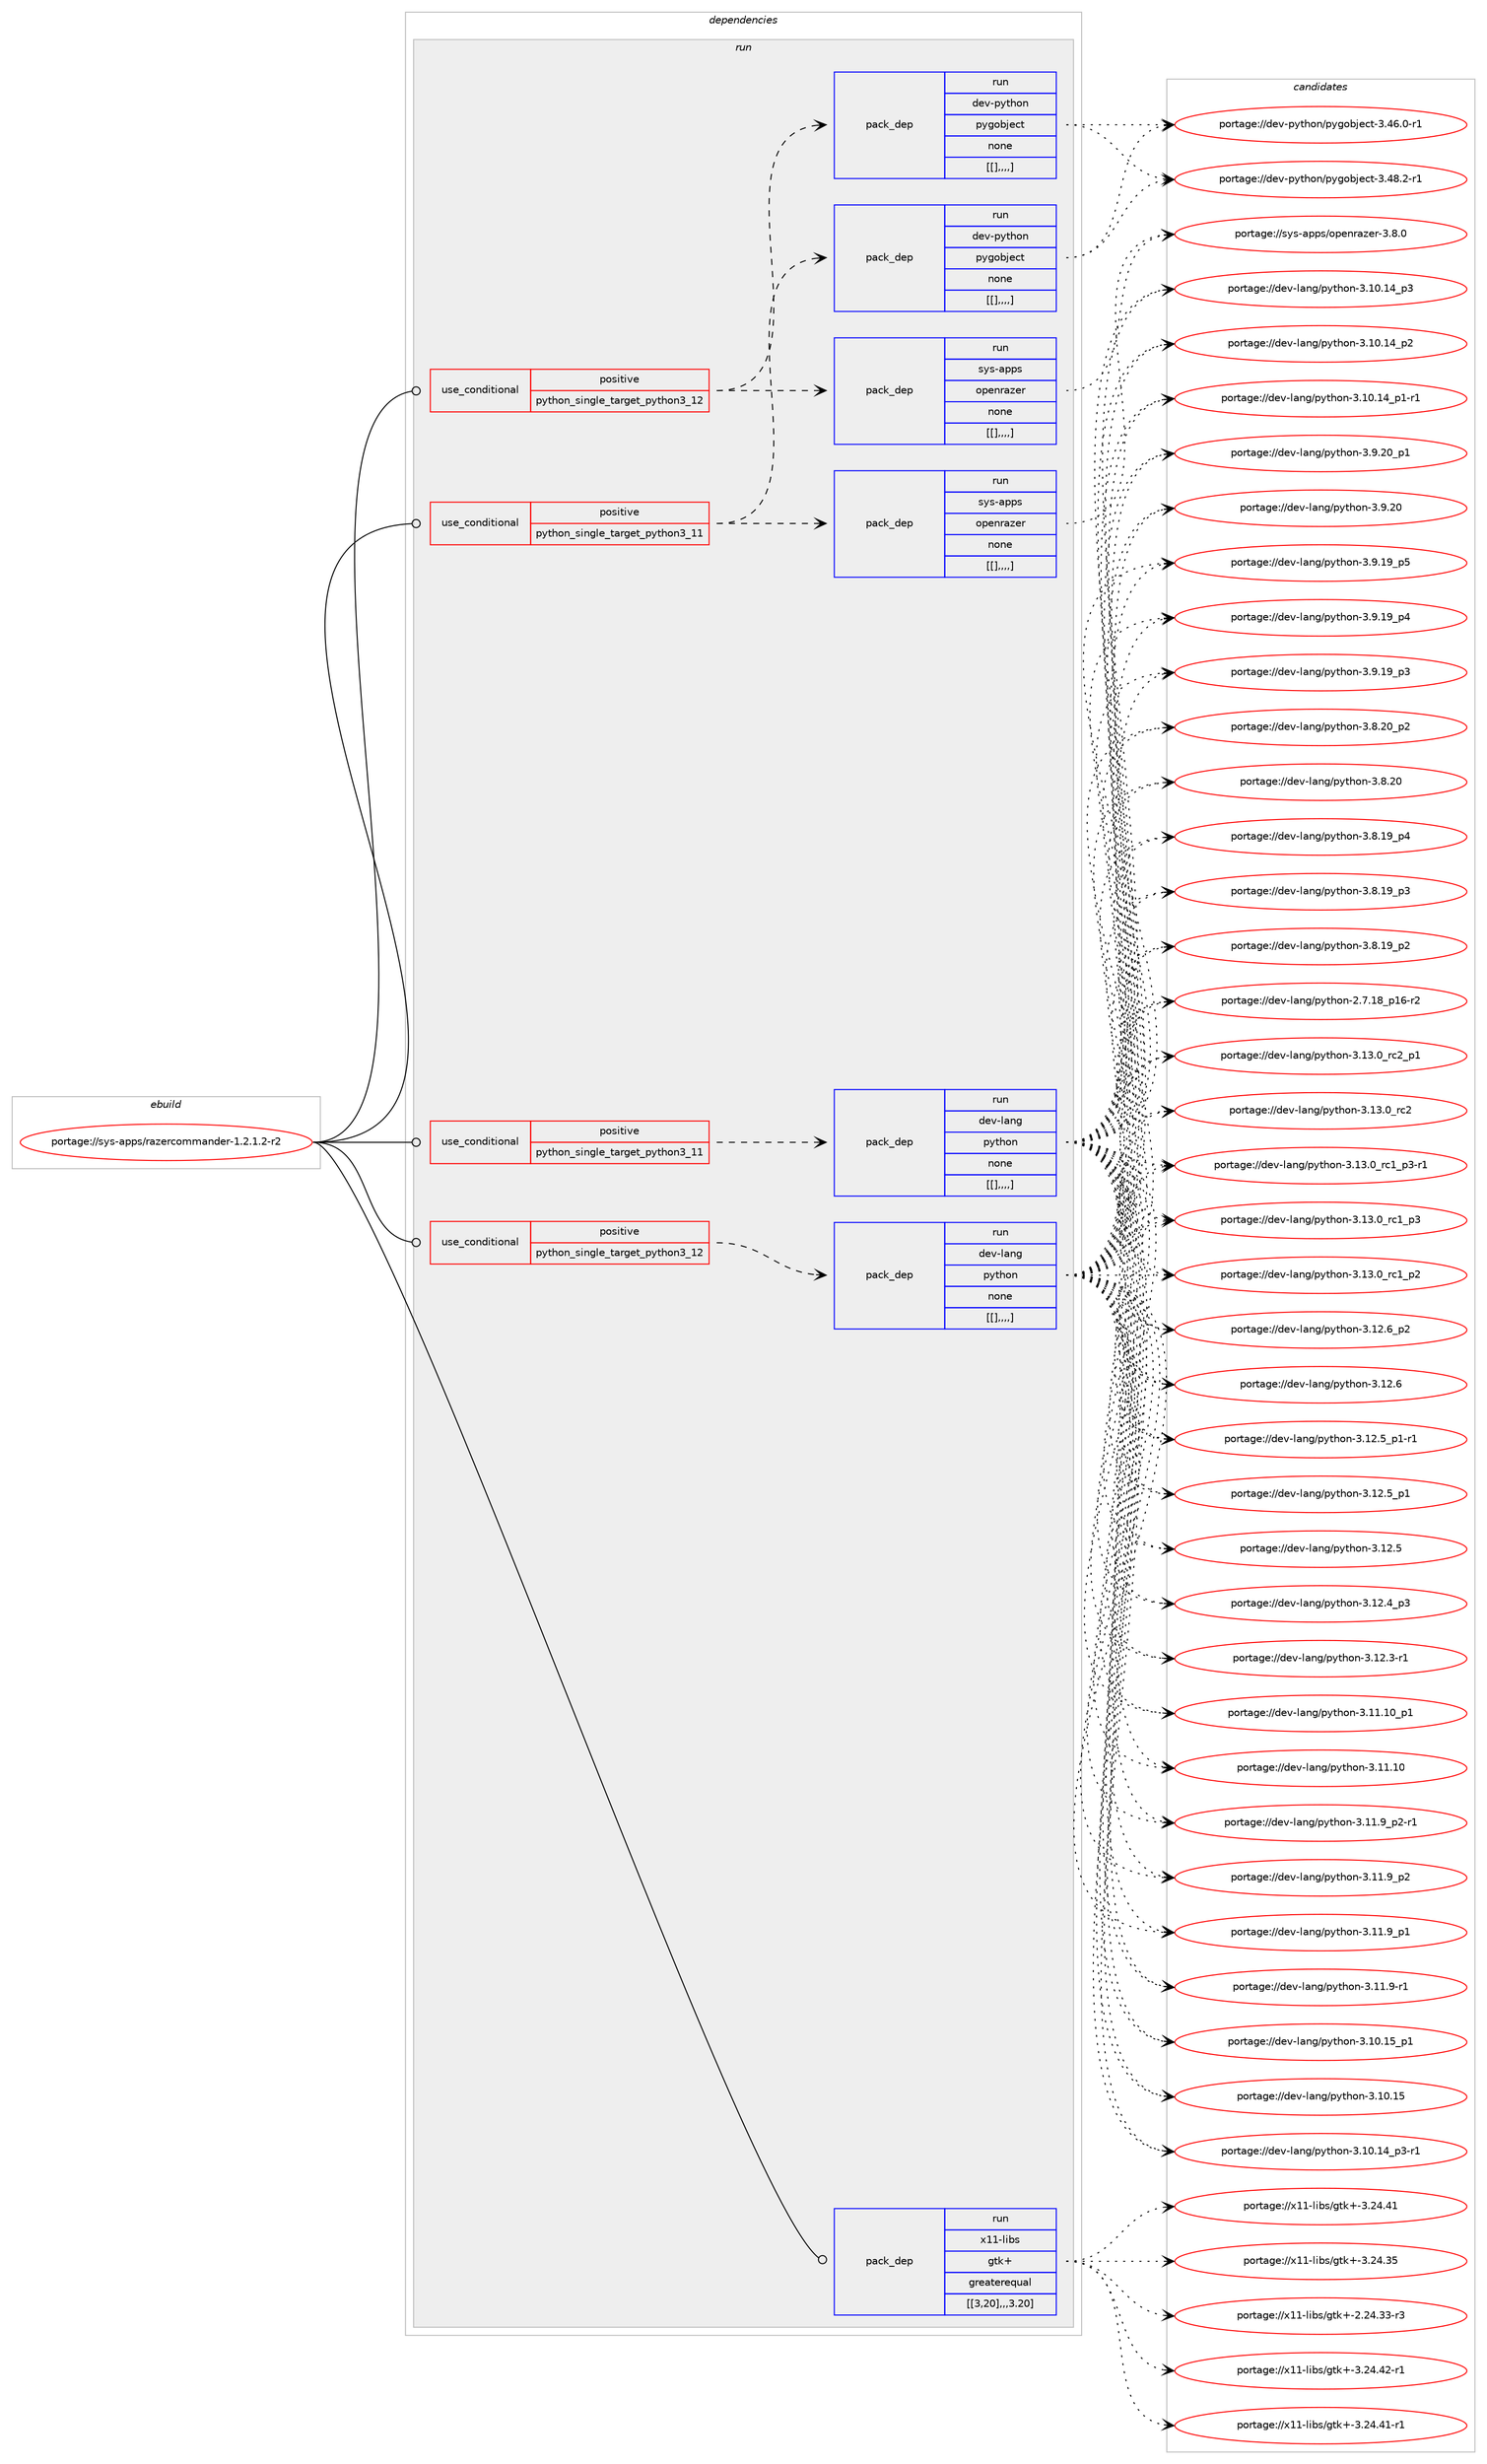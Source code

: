 digraph prolog {

# *************
# Graph options
# *************

newrank=true;
concentrate=true;
compound=true;
graph [rankdir=LR,fontname=Helvetica,fontsize=10,ranksep=1.5];#, ranksep=2.5, nodesep=0.2];
edge  [arrowhead=vee];
node  [fontname=Helvetica,fontsize=10];

# **********
# The ebuild
# **********

subgraph cluster_leftcol {
color=gray;
label=<<i>ebuild</i>>;
id [label="portage://sys-apps/razercommander-1.2.1.2-r2", color=red, width=4, href="../sys-apps/razercommander-1.2.1.2-r2.svg"];
}

# ****************
# The dependencies
# ****************

subgraph cluster_midcol {
color=gray;
label=<<i>dependencies</i>>;
subgraph cluster_compile {
fillcolor="#eeeeee";
style=filled;
label=<<i>compile</i>>;
}
subgraph cluster_compileandrun {
fillcolor="#eeeeee";
style=filled;
label=<<i>compile and run</i>>;
}
subgraph cluster_run {
fillcolor="#eeeeee";
style=filled;
label=<<i>run</i>>;
subgraph cond115661 {
dependency432930 [label=<<TABLE BORDER="0" CELLBORDER="1" CELLSPACING="0" CELLPADDING="4"><TR><TD ROWSPAN="3" CELLPADDING="10">use_conditional</TD></TR><TR><TD>positive</TD></TR><TR><TD>python_single_target_python3_11</TD></TR></TABLE>>, shape=none, color=red];
subgraph pack314329 {
dependency432931 [label=<<TABLE BORDER="0" CELLBORDER="1" CELLSPACING="0" CELLPADDING="4" WIDTH="220"><TR><TD ROWSPAN="6" CELLPADDING="30">pack_dep</TD></TR><TR><TD WIDTH="110">run</TD></TR><TR><TD>dev-lang</TD></TR><TR><TD>python</TD></TR><TR><TD>none</TD></TR><TR><TD>[[],,,,]</TD></TR></TABLE>>, shape=none, color=blue];
}
dependency432930:e -> dependency432931:w [weight=20,style="dashed",arrowhead="vee"];
}
id:e -> dependency432930:w [weight=20,style="solid",arrowhead="odot"];
subgraph cond115662 {
dependency432932 [label=<<TABLE BORDER="0" CELLBORDER="1" CELLSPACING="0" CELLPADDING="4"><TR><TD ROWSPAN="3" CELLPADDING="10">use_conditional</TD></TR><TR><TD>positive</TD></TR><TR><TD>python_single_target_python3_11</TD></TR></TABLE>>, shape=none, color=red];
subgraph pack314330 {
dependency432933 [label=<<TABLE BORDER="0" CELLBORDER="1" CELLSPACING="0" CELLPADDING="4" WIDTH="220"><TR><TD ROWSPAN="6" CELLPADDING="30">pack_dep</TD></TR><TR><TD WIDTH="110">run</TD></TR><TR><TD>dev-python</TD></TR><TR><TD>pygobject</TD></TR><TR><TD>none</TD></TR><TR><TD>[[],,,,]</TD></TR></TABLE>>, shape=none, color=blue];
}
dependency432932:e -> dependency432933:w [weight=20,style="dashed",arrowhead="vee"];
subgraph pack314331 {
dependency432934 [label=<<TABLE BORDER="0" CELLBORDER="1" CELLSPACING="0" CELLPADDING="4" WIDTH="220"><TR><TD ROWSPAN="6" CELLPADDING="30">pack_dep</TD></TR><TR><TD WIDTH="110">run</TD></TR><TR><TD>sys-apps</TD></TR><TR><TD>openrazer</TD></TR><TR><TD>none</TD></TR><TR><TD>[[],,,,]</TD></TR></TABLE>>, shape=none, color=blue];
}
dependency432932:e -> dependency432934:w [weight=20,style="dashed",arrowhead="vee"];
}
id:e -> dependency432932:w [weight=20,style="solid",arrowhead="odot"];
subgraph cond115663 {
dependency432935 [label=<<TABLE BORDER="0" CELLBORDER="1" CELLSPACING="0" CELLPADDING="4"><TR><TD ROWSPAN="3" CELLPADDING="10">use_conditional</TD></TR><TR><TD>positive</TD></TR><TR><TD>python_single_target_python3_12</TD></TR></TABLE>>, shape=none, color=red];
subgraph pack314332 {
dependency432936 [label=<<TABLE BORDER="0" CELLBORDER="1" CELLSPACING="0" CELLPADDING="4" WIDTH="220"><TR><TD ROWSPAN="6" CELLPADDING="30">pack_dep</TD></TR><TR><TD WIDTH="110">run</TD></TR><TR><TD>dev-lang</TD></TR><TR><TD>python</TD></TR><TR><TD>none</TD></TR><TR><TD>[[],,,,]</TD></TR></TABLE>>, shape=none, color=blue];
}
dependency432935:e -> dependency432936:w [weight=20,style="dashed",arrowhead="vee"];
}
id:e -> dependency432935:w [weight=20,style="solid",arrowhead="odot"];
subgraph cond115664 {
dependency432937 [label=<<TABLE BORDER="0" CELLBORDER="1" CELLSPACING="0" CELLPADDING="4"><TR><TD ROWSPAN="3" CELLPADDING="10">use_conditional</TD></TR><TR><TD>positive</TD></TR><TR><TD>python_single_target_python3_12</TD></TR></TABLE>>, shape=none, color=red];
subgraph pack314333 {
dependency432938 [label=<<TABLE BORDER="0" CELLBORDER="1" CELLSPACING="0" CELLPADDING="4" WIDTH="220"><TR><TD ROWSPAN="6" CELLPADDING="30">pack_dep</TD></TR><TR><TD WIDTH="110">run</TD></TR><TR><TD>dev-python</TD></TR><TR><TD>pygobject</TD></TR><TR><TD>none</TD></TR><TR><TD>[[],,,,]</TD></TR></TABLE>>, shape=none, color=blue];
}
dependency432937:e -> dependency432938:w [weight=20,style="dashed",arrowhead="vee"];
subgraph pack314334 {
dependency432939 [label=<<TABLE BORDER="0" CELLBORDER="1" CELLSPACING="0" CELLPADDING="4" WIDTH="220"><TR><TD ROWSPAN="6" CELLPADDING="30">pack_dep</TD></TR><TR><TD WIDTH="110">run</TD></TR><TR><TD>sys-apps</TD></TR><TR><TD>openrazer</TD></TR><TR><TD>none</TD></TR><TR><TD>[[],,,,]</TD></TR></TABLE>>, shape=none, color=blue];
}
dependency432937:e -> dependency432939:w [weight=20,style="dashed",arrowhead="vee"];
}
id:e -> dependency432937:w [weight=20,style="solid",arrowhead="odot"];
subgraph pack314335 {
dependency432940 [label=<<TABLE BORDER="0" CELLBORDER="1" CELLSPACING="0" CELLPADDING="4" WIDTH="220"><TR><TD ROWSPAN="6" CELLPADDING="30">pack_dep</TD></TR><TR><TD WIDTH="110">run</TD></TR><TR><TD>x11-libs</TD></TR><TR><TD>gtk+</TD></TR><TR><TD>greaterequal</TD></TR><TR><TD>[[3,20],,,3.20]</TD></TR></TABLE>>, shape=none, color=blue];
}
id:e -> dependency432940:w [weight=20,style="solid",arrowhead="odot"];
}
}

# **************
# The candidates
# **************

subgraph cluster_choices {
rank=same;
color=gray;
label=<<i>candidates</i>>;

subgraph choice314329 {
color=black;
nodesep=1;
choice100101118451089711010347112121116104111110455146495146489511499509511249 [label="portage://dev-lang/python-3.13.0_rc2_p1", color=red, width=4,href="../dev-lang/python-3.13.0_rc2_p1.svg"];
choice10010111845108971101034711212111610411111045514649514648951149950 [label="portage://dev-lang/python-3.13.0_rc2", color=red, width=4,href="../dev-lang/python-3.13.0_rc2.svg"];
choice1001011184510897110103471121211161041111104551464951464895114994995112514511449 [label="portage://dev-lang/python-3.13.0_rc1_p3-r1", color=red, width=4,href="../dev-lang/python-3.13.0_rc1_p3-r1.svg"];
choice100101118451089711010347112121116104111110455146495146489511499499511251 [label="portage://dev-lang/python-3.13.0_rc1_p3", color=red, width=4,href="../dev-lang/python-3.13.0_rc1_p3.svg"];
choice100101118451089711010347112121116104111110455146495146489511499499511250 [label="portage://dev-lang/python-3.13.0_rc1_p2", color=red, width=4,href="../dev-lang/python-3.13.0_rc1_p2.svg"];
choice100101118451089711010347112121116104111110455146495046549511250 [label="portage://dev-lang/python-3.12.6_p2", color=red, width=4,href="../dev-lang/python-3.12.6_p2.svg"];
choice10010111845108971101034711212111610411111045514649504654 [label="portage://dev-lang/python-3.12.6", color=red, width=4,href="../dev-lang/python-3.12.6.svg"];
choice1001011184510897110103471121211161041111104551464950465395112494511449 [label="portage://dev-lang/python-3.12.5_p1-r1", color=red, width=4,href="../dev-lang/python-3.12.5_p1-r1.svg"];
choice100101118451089711010347112121116104111110455146495046539511249 [label="portage://dev-lang/python-3.12.5_p1", color=red, width=4,href="../dev-lang/python-3.12.5_p1.svg"];
choice10010111845108971101034711212111610411111045514649504653 [label="portage://dev-lang/python-3.12.5", color=red, width=4,href="../dev-lang/python-3.12.5.svg"];
choice100101118451089711010347112121116104111110455146495046529511251 [label="portage://dev-lang/python-3.12.4_p3", color=red, width=4,href="../dev-lang/python-3.12.4_p3.svg"];
choice100101118451089711010347112121116104111110455146495046514511449 [label="portage://dev-lang/python-3.12.3-r1", color=red, width=4,href="../dev-lang/python-3.12.3-r1.svg"];
choice10010111845108971101034711212111610411111045514649494649489511249 [label="portage://dev-lang/python-3.11.10_p1", color=red, width=4,href="../dev-lang/python-3.11.10_p1.svg"];
choice1001011184510897110103471121211161041111104551464949464948 [label="portage://dev-lang/python-3.11.10", color=red, width=4,href="../dev-lang/python-3.11.10.svg"];
choice1001011184510897110103471121211161041111104551464949465795112504511449 [label="portage://dev-lang/python-3.11.9_p2-r1", color=red, width=4,href="../dev-lang/python-3.11.9_p2-r1.svg"];
choice100101118451089711010347112121116104111110455146494946579511250 [label="portage://dev-lang/python-3.11.9_p2", color=red, width=4,href="../dev-lang/python-3.11.9_p2.svg"];
choice100101118451089711010347112121116104111110455146494946579511249 [label="portage://dev-lang/python-3.11.9_p1", color=red, width=4,href="../dev-lang/python-3.11.9_p1.svg"];
choice100101118451089711010347112121116104111110455146494946574511449 [label="portage://dev-lang/python-3.11.9-r1", color=red, width=4,href="../dev-lang/python-3.11.9-r1.svg"];
choice10010111845108971101034711212111610411111045514649484649539511249 [label="portage://dev-lang/python-3.10.15_p1", color=red, width=4,href="../dev-lang/python-3.10.15_p1.svg"];
choice1001011184510897110103471121211161041111104551464948464953 [label="portage://dev-lang/python-3.10.15", color=red, width=4,href="../dev-lang/python-3.10.15.svg"];
choice100101118451089711010347112121116104111110455146494846495295112514511449 [label="portage://dev-lang/python-3.10.14_p3-r1", color=red, width=4,href="../dev-lang/python-3.10.14_p3-r1.svg"];
choice10010111845108971101034711212111610411111045514649484649529511251 [label="portage://dev-lang/python-3.10.14_p3", color=red, width=4,href="../dev-lang/python-3.10.14_p3.svg"];
choice10010111845108971101034711212111610411111045514649484649529511250 [label="portage://dev-lang/python-3.10.14_p2", color=red, width=4,href="../dev-lang/python-3.10.14_p2.svg"];
choice100101118451089711010347112121116104111110455146494846495295112494511449 [label="portage://dev-lang/python-3.10.14_p1-r1", color=red, width=4,href="../dev-lang/python-3.10.14_p1-r1.svg"];
choice100101118451089711010347112121116104111110455146574650489511249 [label="portage://dev-lang/python-3.9.20_p1", color=red, width=4,href="../dev-lang/python-3.9.20_p1.svg"];
choice10010111845108971101034711212111610411111045514657465048 [label="portage://dev-lang/python-3.9.20", color=red, width=4,href="../dev-lang/python-3.9.20.svg"];
choice100101118451089711010347112121116104111110455146574649579511253 [label="portage://dev-lang/python-3.9.19_p5", color=red, width=4,href="../dev-lang/python-3.9.19_p5.svg"];
choice100101118451089711010347112121116104111110455146574649579511252 [label="portage://dev-lang/python-3.9.19_p4", color=red, width=4,href="../dev-lang/python-3.9.19_p4.svg"];
choice100101118451089711010347112121116104111110455146574649579511251 [label="portage://dev-lang/python-3.9.19_p3", color=red, width=4,href="../dev-lang/python-3.9.19_p3.svg"];
choice100101118451089711010347112121116104111110455146564650489511250 [label="portage://dev-lang/python-3.8.20_p2", color=red, width=4,href="../dev-lang/python-3.8.20_p2.svg"];
choice10010111845108971101034711212111610411111045514656465048 [label="portage://dev-lang/python-3.8.20", color=red, width=4,href="../dev-lang/python-3.8.20.svg"];
choice100101118451089711010347112121116104111110455146564649579511252 [label="portage://dev-lang/python-3.8.19_p4", color=red, width=4,href="../dev-lang/python-3.8.19_p4.svg"];
choice100101118451089711010347112121116104111110455146564649579511251 [label="portage://dev-lang/python-3.8.19_p3", color=red, width=4,href="../dev-lang/python-3.8.19_p3.svg"];
choice100101118451089711010347112121116104111110455146564649579511250 [label="portage://dev-lang/python-3.8.19_p2", color=red, width=4,href="../dev-lang/python-3.8.19_p2.svg"];
choice100101118451089711010347112121116104111110455046554649569511249544511450 [label="portage://dev-lang/python-2.7.18_p16-r2", color=red, width=4,href="../dev-lang/python-2.7.18_p16-r2.svg"];
dependency432931:e -> choice100101118451089711010347112121116104111110455146495146489511499509511249:w [style=dotted,weight="100"];
dependency432931:e -> choice10010111845108971101034711212111610411111045514649514648951149950:w [style=dotted,weight="100"];
dependency432931:e -> choice1001011184510897110103471121211161041111104551464951464895114994995112514511449:w [style=dotted,weight="100"];
dependency432931:e -> choice100101118451089711010347112121116104111110455146495146489511499499511251:w [style=dotted,weight="100"];
dependency432931:e -> choice100101118451089711010347112121116104111110455146495146489511499499511250:w [style=dotted,weight="100"];
dependency432931:e -> choice100101118451089711010347112121116104111110455146495046549511250:w [style=dotted,weight="100"];
dependency432931:e -> choice10010111845108971101034711212111610411111045514649504654:w [style=dotted,weight="100"];
dependency432931:e -> choice1001011184510897110103471121211161041111104551464950465395112494511449:w [style=dotted,weight="100"];
dependency432931:e -> choice100101118451089711010347112121116104111110455146495046539511249:w [style=dotted,weight="100"];
dependency432931:e -> choice10010111845108971101034711212111610411111045514649504653:w [style=dotted,weight="100"];
dependency432931:e -> choice100101118451089711010347112121116104111110455146495046529511251:w [style=dotted,weight="100"];
dependency432931:e -> choice100101118451089711010347112121116104111110455146495046514511449:w [style=dotted,weight="100"];
dependency432931:e -> choice10010111845108971101034711212111610411111045514649494649489511249:w [style=dotted,weight="100"];
dependency432931:e -> choice1001011184510897110103471121211161041111104551464949464948:w [style=dotted,weight="100"];
dependency432931:e -> choice1001011184510897110103471121211161041111104551464949465795112504511449:w [style=dotted,weight="100"];
dependency432931:e -> choice100101118451089711010347112121116104111110455146494946579511250:w [style=dotted,weight="100"];
dependency432931:e -> choice100101118451089711010347112121116104111110455146494946579511249:w [style=dotted,weight="100"];
dependency432931:e -> choice100101118451089711010347112121116104111110455146494946574511449:w [style=dotted,weight="100"];
dependency432931:e -> choice10010111845108971101034711212111610411111045514649484649539511249:w [style=dotted,weight="100"];
dependency432931:e -> choice1001011184510897110103471121211161041111104551464948464953:w [style=dotted,weight="100"];
dependency432931:e -> choice100101118451089711010347112121116104111110455146494846495295112514511449:w [style=dotted,weight="100"];
dependency432931:e -> choice10010111845108971101034711212111610411111045514649484649529511251:w [style=dotted,weight="100"];
dependency432931:e -> choice10010111845108971101034711212111610411111045514649484649529511250:w [style=dotted,weight="100"];
dependency432931:e -> choice100101118451089711010347112121116104111110455146494846495295112494511449:w [style=dotted,weight="100"];
dependency432931:e -> choice100101118451089711010347112121116104111110455146574650489511249:w [style=dotted,weight="100"];
dependency432931:e -> choice10010111845108971101034711212111610411111045514657465048:w [style=dotted,weight="100"];
dependency432931:e -> choice100101118451089711010347112121116104111110455146574649579511253:w [style=dotted,weight="100"];
dependency432931:e -> choice100101118451089711010347112121116104111110455146574649579511252:w [style=dotted,weight="100"];
dependency432931:e -> choice100101118451089711010347112121116104111110455146574649579511251:w [style=dotted,weight="100"];
dependency432931:e -> choice100101118451089711010347112121116104111110455146564650489511250:w [style=dotted,weight="100"];
dependency432931:e -> choice10010111845108971101034711212111610411111045514656465048:w [style=dotted,weight="100"];
dependency432931:e -> choice100101118451089711010347112121116104111110455146564649579511252:w [style=dotted,weight="100"];
dependency432931:e -> choice100101118451089711010347112121116104111110455146564649579511251:w [style=dotted,weight="100"];
dependency432931:e -> choice100101118451089711010347112121116104111110455146564649579511250:w [style=dotted,weight="100"];
dependency432931:e -> choice100101118451089711010347112121116104111110455046554649569511249544511450:w [style=dotted,weight="100"];
}
subgraph choice314330 {
color=black;
nodesep=1;
choice10010111845112121116104111110471121211031119810610199116455146525646504511449 [label="portage://dev-python/pygobject-3.48.2-r1", color=red, width=4,href="../dev-python/pygobject-3.48.2-r1.svg"];
choice10010111845112121116104111110471121211031119810610199116455146525446484511449 [label="portage://dev-python/pygobject-3.46.0-r1", color=red, width=4,href="../dev-python/pygobject-3.46.0-r1.svg"];
dependency432933:e -> choice10010111845112121116104111110471121211031119810610199116455146525646504511449:w [style=dotted,weight="100"];
dependency432933:e -> choice10010111845112121116104111110471121211031119810610199116455146525446484511449:w [style=dotted,weight="100"];
}
subgraph choice314331 {
color=black;
nodesep=1;
choice11512111545971121121154711111210111011497122101114455146564648 [label="portage://sys-apps/openrazer-3.8.0", color=red, width=4,href="../sys-apps/openrazer-3.8.0.svg"];
dependency432934:e -> choice11512111545971121121154711111210111011497122101114455146564648:w [style=dotted,weight="100"];
}
subgraph choice314332 {
color=black;
nodesep=1;
choice100101118451089711010347112121116104111110455146495146489511499509511249 [label="portage://dev-lang/python-3.13.0_rc2_p1", color=red, width=4,href="../dev-lang/python-3.13.0_rc2_p1.svg"];
choice10010111845108971101034711212111610411111045514649514648951149950 [label="portage://dev-lang/python-3.13.0_rc2", color=red, width=4,href="../dev-lang/python-3.13.0_rc2.svg"];
choice1001011184510897110103471121211161041111104551464951464895114994995112514511449 [label="portage://dev-lang/python-3.13.0_rc1_p3-r1", color=red, width=4,href="../dev-lang/python-3.13.0_rc1_p3-r1.svg"];
choice100101118451089711010347112121116104111110455146495146489511499499511251 [label="portage://dev-lang/python-3.13.0_rc1_p3", color=red, width=4,href="../dev-lang/python-3.13.0_rc1_p3.svg"];
choice100101118451089711010347112121116104111110455146495146489511499499511250 [label="portage://dev-lang/python-3.13.0_rc1_p2", color=red, width=4,href="../dev-lang/python-3.13.0_rc1_p2.svg"];
choice100101118451089711010347112121116104111110455146495046549511250 [label="portage://dev-lang/python-3.12.6_p2", color=red, width=4,href="../dev-lang/python-3.12.6_p2.svg"];
choice10010111845108971101034711212111610411111045514649504654 [label="portage://dev-lang/python-3.12.6", color=red, width=4,href="../dev-lang/python-3.12.6.svg"];
choice1001011184510897110103471121211161041111104551464950465395112494511449 [label="portage://dev-lang/python-3.12.5_p1-r1", color=red, width=4,href="../dev-lang/python-3.12.5_p1-r1.svg"];
choice100101118451089711010347112121116104111110455146495046539511249 [label="portage://dev-lang/python-3.12.5_p1", color=red, width=4,href="../dev-lang/python-3.12.5_p1.svg"];
choice10010111845108971101034711212111610411111045514649504653 [label="portage://dev-lang/python-3.12.5", color=red, width=4,href="../dev-lang/python-3.12.5.svg"];
choice100101118451089711010347112121116104111110455146495046529511251 [label="portage://dev-lang/python-3.12.4_p3", color=red, width=4,href="../dev-lang/python-3.12.4_p3.svg"];
choice100101118451089711010347112121116104111110455146495046514511449 [label="portage://dev-lang/python-3.12.3-r1", color=red, width=4,href="../dev-lang/python-3.12.3-r1.svg"];
choice10010111845108971101034711212111610411111045514649494649489511249 [label="portage://dev-lang/python-3.11.10_p1", color=red, width=4,href="../dev-lang/python-3.11.10_p1.svg"];
choice1001011184510897110103471121211161041111104551464949464948 [label="portage://dev-lang/python-3.11.10", color=red, width=4,href="../dev-lang/python-3.11.10.svg"];
choice1001011184510897110103471121211161041111104551464949465795112504511449 [label="portage://dev-lang/python-3.11.9_p2-r1", color=red, width=4,href="../dev-lang/python-3.11.9_p2-r1.svg"];
choice100101118451089711010347112121116104111110455146494946579511250 [label="portage://dev-lang/python-3.11.9_p2", color=red, width=4,href="../dev-lang/python-3.11.9_p2.svg"];
choice100101118451089711010347112121116104111110455146494946579511249 [label="portage://dev-lang/python-3.11.9_p1", color=red, width=4,href="../dev-lang/python-3.11.9_p1.svg"];
choice100101118451089711010347112121116104111110455146494946574511449 [label="portage://dev-lang/python-3.11.9-r1", color=red, width=4,href="../dev-lang/python-3.11.9-r1.svg"];
choice10010111845108971101034711212111610411111045514649484649539511249 [label="portage://dev-lang/python-3.10.15_p1", color=red, width=4,href="../dev-lang/python-3.10.15_p1.svg"];
choice1001011184510897110103471121211161041111104551464948464953 [label="portage://dev-lang/python-3.10.15", color=red, width=4,href="../dev-lang/python-3.10.15.svg"];
choice100101118451089711010347112121116104111110455146494846495295112514511449 [label="portage://dev-lang/python-3.10.14_p3-r1", color=red, width=4,href="../dev-lang/python-3.10.14_p3-r1.svg"];
choice10010111845108971101034711212111610411111045514649484649529511251 [label="portage://dev-lang/python-3.10.14_p3", color=red, width=4,href="../dev-lang/python-3.10.14_p3.svg"];
choice10010111845108971101034711212111610411111045514649484649529511250 [label="portage://dev-lang/python-3.10.14_p2", color=red, width=4,href="../dev-lang/python-3.10.14_p2.svg"];
choice100101118451089711010347112121116104111110455146494846495295112494511449 [label="portage://dev-lang/python-3.10.14_p1-r1", color=red, width=4,href="../dev-lang/python-3.10.14_p1-r1.svg"];
choice100101118451089711010347112121116104111110455146574650489511249 [label="portage://dev-lang/python-3.9.20_p1", color=red, width=4,href="../dev-lang/python-3.9.20_p1.svg"];
choice10010111845108971101034711212111610411111045514657465048 [label="portage://dev-lang/python-3.9.20", color=red, width=4,href="../dev-lang/python-3.9.20.svg"];
choice100101118451089711010347112121116104111110455146574649579511253 [label="portage://dev-lang/python-3.9.19_p5", color=red, width=4,href="../dev-lang/python-3.9.19_p5.svg"];
choice100101118451089711010347112121116104111110455146574649579511252 [label="portage://dev-lang/python-3.9.19_p4", color=red, width=4,href="../dev-lang/python-3.9.19_p4.svg"];
choice100101118451089711010347112121116104111110455146574649579511251 [label="portage://dev-lang/python-3.9.19_p3", color=red, width=4,href="../dev-lang/python-3.9.19_p3.svg"];
choice100101118451089711010347112121116104111110455146564650489511250 [label="portage://dev-lang/python-3.8.20_p2", color=red, width=4,href="../dev-lang/python-3.8.20_p2.svg"];
choice10010111845108971101034711212111610411111045514656465048 [label="portage://dev-lang/python-3.8.20", color=red, width=4,href="../dev-lang/python-3.8.20.svg"];
choice100101118451089711010347112121116104111110455146564649579511252 [label="portage://dev-lang/python-3.8.19_p4", color=red, width=4,href="../dev-lang/python-3.8.19_p4.svg"];
choice100101118451089711010347112121116104111110455146564649579511251 [label="portage://dev-lang/python-3.8.19_p3", color=red, width=4,href="../dev-lang/python-3.8.19_p3.svg"];
choice100101118451089711010347112121116104111110455146564649579511250 [label="portage://dev-lang/python-3.8.19_p2", color=red, width=4,href="../dev-lang/python-3.8.19_p2.svg"];
choice100101118451089711010347112121116104111110455046554649569511249544511450 [label="portage://dev-lang/python-2.7.18_p16-r2", color=red, width=4,href="../dev-lang/python-2.7.18_p16-r2.svg"];
dependency432936:e -> choice100101118451089711010347112121116104111110455146495146489511499509511249:w [style=dotted,weight="100"];
dependency432936:e -> choice10010111845108971101034711212111610411111045514649514648951149950:w [style=dotted,weight="100"];
dependency432936:e -> choice1001011184510897110103471121211161041111104551464951464895114994995112514511449:w [style=dotted,weight="100"];
dependency432936:e -> choice100101118451089711010347112121116104111110455146495146489511499499511251:w [style=dotted,weight="100"];
dependency432936:e -> choice100101118451089711010347112121116104111110455146495146489511499499511250:w [style=dotted,weight="100"];
dependency432936:e -> choice100101118451089711010347112121116104111110455146495046549511250:w [style=dotted,weight="100"];
dependency432936:e -> choice10010111845108971101034711212111610411111045514649504654:w [style=dotted,weight="100"];
dependency432936:e -> choice1001011184510897110103471121211161041111104551464950465395112494511449:w [style=dotted,weight="100"];
dependency432936:e -> choice100101118451089711010347112121116104111110455146495046539511249:w [style=dotted,weight="100"];
dependency432936:e -> choice10010111845108971101034711212111610411111045514649504653:w [style=dotted,weight="100"];
dependency432936:e -> choice100101118451089711010347112121116104111110455146495046529511251:w [style=dotted,weight="100"];
dependency432936:e -> choice100101118451089711010347112121116104111110455146495046514511449:w [style=dotted,weight="100"];
dependency432936:e -> choice10010111845108971101034711212111610411111045514649494649489511249:w [style=dotted,weight="100"];
dependency432936:e -> choice1001011184510897110103471121211161041111104551464949464948:w [style=dotted,weight="100"];
dependency432936:e -> choice1001011184510897110103471121211161041111104551464949465795112504511449:w [style=dotted,weight="100"];
dependency432936:e -> choice100101118451089711010347112121116104111110455146494946579511250:w [style=dotted,weight="100"];
dependency432936:e -> choice100101118451089711010347112121116104111110455146494946579511249:w [style=dotted,weight="100"];
dependency432936:e -> choice100101118451089711010347112121116104111110455146494946574511449:w [style=dotted,weight="100"];
dependency432936:e -> choice10010111845108971101034711212111610411111045514649484649539511249:w [style=dotted,weight="100"];
dependency432936:e -> choice1001011184510897110103471121211161041111104551464948464953:w [style=dotted,weight="100"];
dependency432936:e -> choice100101118451089711010347112121116104111110455146494846495295112514511449:w [style=dotted,weight="100"];
dependency432936:e -> choice10010111845108971101034711212111610411111045514649484649529511251:w [style=dotted,weight="100"];
dependency432936:e -> choice10010111845108971101034711212111610411111045514649484649529511250:w [style=dotted,weight="100"];
dependency432936:e -> choice100101118451089711010347112121116104111110455146494846495295112494511449:w [style=dotted,weight="100"];
dependency432936:e -> choice100101118451089711010347112121116104111110455146574650489511249:w [style=dotted,weight="100"];
dependency432936:e -> choice10010111845108971101034711212111610411111045514657465048:w [style=dotted,weight="100"];
dependency432936:e -> choice100101118451089711010347112121116104111110455146574649579511253:w [style=dotted,weight="100"];
dependency432936:e -> choice100101118451089711010347112121116104111110455146574649579511252:w [style=dotted,weight="100"];
dependency432936:e -> choice100101118451089711010347112121116104111110455146574649579511251:w [style=dotted,weight="100"];
dependency432936:e -> choice100101118451089711010347112121116104111110455146564650489511250:w [style=dotted,weight="100"];
dependency432936:e -> choice10010111845108971101034711212111610411111045514656465048:w [style=dotted,weight="100"];
dependency432936:e -> choice100101118451089711010347112121116104111110455146564649579511252:w [style=dotted,weight="100"];
dependency432936:e -> choice100101118451089711010347112121116104111110455146564649579511251:w [style=dotted,weight="100"];
dependency432936:e -> choice100101118451089711010347112121116104111110455146564649579511250:w [style=dotted,weight="100"];
dependency432936:e -> choice100101118451089711010347112121116104111110455046554649569511249544511450:w [style=dotted,weight="100"];
}
subgraph choice314333 {
color=black;
nodesep=1;
choice10010111845112121116104111110471121211031119810610199116455146525646504511449 [label="portage://dev-python/pygobject-3.48.2-r1", color=red, width=4,href="../dev-python/pygobject-3.48.2-r1.svg"];
choice10010111845112121116104111110471121211031119810610199116455146525446484511449 [label="portage://dev-python/pygobject-3.46.0-r1", color=red, width=4,href="../dev-python/pygobject-3.46.0-r1.svg"];
dependency432938:e -> choice10010111845112121116104111110471121211031119810610199116455146525646504511449:w [style=dotted,weight="100"];
dependency432938:e -> choice10010111845112121116104111110471121211031119810610199116455146525446484511449:w [style=dotted,weight="100"];
}
subgraph choice314334 {
color=black;
nodesep=1;
choice11512111545971121121154711111210111011497122101114455146564648 [label="portage://sys-apps/openrazer-3.8.0", color=red, width=4,href="../sys-apps/openrazer-3.8.0.svg"];
dependency432939:e -> choice11512111545971121121154711111210111011497122101114455146564648:w [style=dotted,weight="100"];
}
subgraph choice314335 {
color=black;
nodesep=1;
choice12049494510810598115471031161074345514650524652504511449 [label="portage://x11-libs/gtk+-3.24.42-r1", color=red, width=4,href="../x11-libs/gtk+-3.24.42-r1.svg"];
choice12049494510810598115471031161074345514650524652494511449 [label="portage://x11-libs/gtk+-3.24.41-r1", color=red, width=4,href="../x11-libs/gtk+-3.24.41-r1.svg"];
choice1204949451081059811547103116107434551465052465249 [label="portage://x11-libs/gtk+-3.24.41", color=red, width=4,href="../x11-libs/gtk+-3.24.41.svg"];
choice1204949451081059811547103116107434551465052465153 [label="portage://x11-libs/gtk+-3.24.35", color=red, width=4,href="../x11-libs/gtk+-3.24.35.svg"];
choice12049494510810598115471031161074345504650524651514511451 [label="portage://x11-libs/gtk+-2.24.33-r3", color=red, width=4,href="../x11-libs/gtk+-2.24.33-r3.svg"];
dependency432940:e -> choice12049494510810598115471031161074345514650524652504511449:w [style=dotted,weight="100"];
dependency432940:e -> choice12049494510810598115471031161074345514650524652494511449:w [style=dotted,weight="100"];
dependency432940:e -> choice1204949451081059811547103116107434551465052465249:w [style=dotted,weight="100"];
dependency432940:e -> choice1204949451081059811547103116107434551465052465153:w [style=dotted,weight="100"];
dependency432940:e -> choice12049494510810598115471031161074345504650524651514511451:w [style=dotted,weight="100"];
}
}

}
